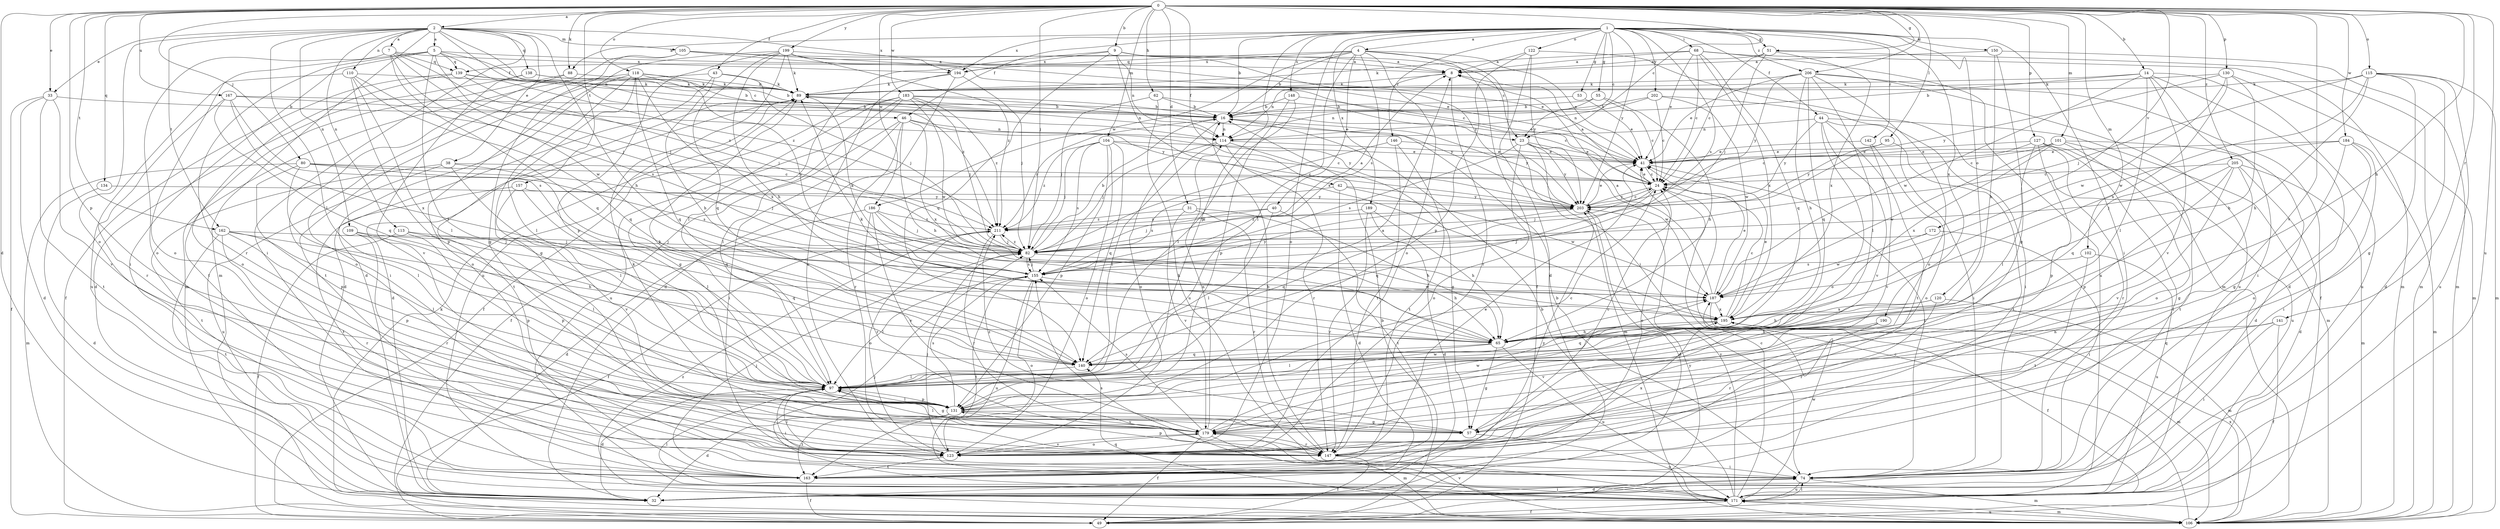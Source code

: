 strict digraph  {
0;
1;
2;
4;
5;
7;
8;
9;
14;
16;
23;
24;
31;
32;
33;
38;
40;
41;
42;
43;
44;
46;
49;
51;
53;
55;
57;
62;
65;
68;
74;
80;
82;
88;
89;
95;
97;
101;
102;
104;
105;
106;
109;
110;
113;
114;
115;
118;
120;
122;
123;
127;
130;
131;
134;
138;
139;
140;
141;
142;
146;
147;
148;
150;
155;
157;
162;
163;
167;
171;
172;
179;
183;
184;
186;
187;
189;
190;
194;
195;
199;
202;
203;
205;
206;
211;
0 -> 2  [label=a];
0 -> 9  [label=b];
0 -> 14  [label=b];
0 -> 23  [label=c];
0 -> 31  [label=d];
0 -> 32  [label=d];
0 -> 33  [label=e];
0 -> 42  [label=f];
0 -> 43  [label=f];
0 -> 51  [label=g];
0 -> 62  [label=h];
0 -> 65  [label=h];
0 -> 80  [label=j];
0 -> 82  [label=j];
0 -> 88  [label=k];
0 -> 95  [label=l];
0 -> 101  [label=m];
0 -> 102  [label=m];
0 -> 104  [label=m];
0 -> 115  [label=o];
0 -> 118  [label=o];
0 -> 127  [label=p];
0 -> 130  [label=p];
0 -> 131  [label=p];
0 -> 134  [label=q];
0 -> 141  [label=r];
0 -> 157  [label=t];
0 -> 162  [label=t];
0 -> 167  [label=u];
0 -> 171  [label=u];
0 -> 172  [label=v];
0 -> 179  [label=v];
0 -> 183  [label=w];
0 -> 184  [label=w];
0 -> 186  [label=w];
0 -> 199  [label=y];
0 -> 205  [label=z];
0 -> 206  [label=z];
1 -> 4  [label=a];
1 -> 16  [label=b];
1 -> 23  [label=c];
1 -> 44  [label=f];
1 -> 46  [label=f];
1 -> 51  [label=g];
1 -> 53  [label=g];
1 -> 55  [label=g];
1 -> 68  [label=i];
1 -> 74  [label=i];
1 -> 88  [label=k];
1 -> 120  [label=o];
1 -> 122  [label=o];
1 -> 123  [label=o];
1 -> 131  [label=p];
1 -> 142  [label=r];
1 -> 146  [label=r];
1 -> 148  [label=s];
1 -> 150  [label=s];
1 -> 155  [label=s];
1 -> 189  [label=x];
1 -> 190  [label=x];
1 -> 194  [label=x];
1 -> 202  [label=y];
1 -> 203  [label=y];
1 -> 206  [label=z];
2 -> 5  [label=a];
2 -> 7  [label=a];
2 -> 33  [label=e];
2 -> 38  [label=e];
2 -> 46  [label=f];
2 -> 65  [label=h];
2 -> 74  [label=i];
2 -> 97  [label=l];
2 -> 105  [label=m];
2 -> 106  [label=m];
2 -> 109  [label=n];
2 -> 110  [label=n];
2 -> 113  [label=n];
2 -> 114  [label=n];
2 -> 123  [label=o];
2 -> 138  [label=q];
2 -> 162  [label=t];
2 -> 194  [label=x];
4 -> 16  [label=b];
4 -> 40  [label=e];
4 -> 41  [label=e];
4 -> 49  [label=f];
4 -> 74  [label=i];
4 -> 97  [label=l];
4 -> 123  [label=o];
4 -> 139  [label=q];
4 -> 155  [label=s];
4 -> 186  [label=w];
4 -> 194  [label=x];
5 -> 8  [label=a];
5 -> 23  [label=c];
5 -> 74  [label=i];
5 -> 82  [label=j];
5 -> 97  [label=l];
5 -> 123  [label=o];
5 -> 139  [label=q];
5 -> 147  [label=r];
5 -> 211  [label=z];
7 -> 82  [label=j];
7 -> 123  [label=o];
7 -> 139  [label=q];
7 -> 140  [label=q];
7 -> 187  [label=w];
7 -> 194  [label=x];
7 -> 211  [label=z];
8 -> 89  [label=k];
8 -> 114  [label=n];
8 -> 147  [label=r];
9 -> 23  [label=c];
9 -> 97  [label=l];
9 -> 114  [label=n];
9 -> 140  [label=q];
9 -> 194  [label=x];
9 -> 195  [label=x];
9 -> 203  [label=y];
14 -> 16  [label=b];
14 -> 32  [label=d];
14 -> 74  [label=i];
14 -> 89  [label=k];
14 -> 97  [label=l];
14 -> 171  [label=u];
14 -> 179  [label=v];
14 -> 187  [label=w];
16 -> 114  [label=n];
16 -> 123  [label=o];
16 -> 203  [label=y];
16 -> 211  [label=z];
23 -> 41  [label=e];
23 -> 106  [label=m];
23 -> 123  [label=o];
23 -> 155  [label=s];
23 -> 187  [label=w];
23 -> 203  [label=y];
24 -> 8  [label=a];
24 -> 41  [label=e];
24 -> 82  [label=j];
24 -> 140  [label=q];
24 -> 203  [label=y];
31 -> 65  [label=h];
31 -> 147  [label=r];
31 -> 179  [label=v];
31 -> 211  [label=z];
32 -> 74  [label=i];
33 -> 16  [label=b];
33 -> 32  [label=d];
33 -> 49  [label=f];
33 -> 163  [label=t];
33 -> 179  [label=v];
38 -> 24  [label=c];
38 -> 97  [label=l];
38 -> 140  [label=q];
38 -> 163  [label=t];
38 -> 171  [label=u];
40 -> 82  [label=j];
40 -> 97  [label=l];
40 -> 163  [label=t];
40 -> 211  [label=z];
41 -> 24  [label=c];
41 -> 74  [label=i];
42 -> 32  [label=d];
42 -> 155  [label=s];
42 -> 187  [label=w];
42 -> 203  [label=y];
43 -> 32  [label=d];
43 -> 65  [label=h];
43 -> 82  [label=j];
43 -> 89  [label=k];
43 -> 163  [label=t];
44 -> 74  [label=i];
44 -> 106  [label=m];
44 -> 114  [label=n];
44 -> 123  [label=o];
44 -> 163  [label=t];
44 -> 179  [label=v];
44 -> 203  [label=y];
46 -> 49  [label=f];
46 -> 65  [label=h];
46 -> 74  [label=i];
46 -> 114  [label=n];
46 -> 147  [label=r];
46 -> 195  [label=x];
46 -> 203  [label=y];
49 -> 16  [label=b];
49 -> 203  [label=y];
51 -> 8  [label=a];
51 -> 24  [label=c];
51 -> 82  [label=j];
51 -> 106  [label=m];
51 -> 195  [label=x];
53 -> 16  [label=b];
53 -> 41  [label=e];
55 -> 16  [label=b];
55 -> 24  [label=c];
55 -> 65  [label=h];
55 -> 114  [label=n];
57 -> 24  [label=c];
57 -> 171  [label=u];
57 -> 211  [label=z];
62 -> 16  [label=b];
62 -> 24  [label=c];
62 -> 82  [label=j];
62 -> 171  [label=u];
65 -> 57  [label=g];
65 -> 89  [label=k];
65 -> 97  [label=l];
65 -> 140  [label=q];
65 -> 171  [label=u];
68 -> 8  [label=a];
68 -> 24  [label=c];
68 -> 41  [label=e];
68 -> 89  [label=k];
68 -> 106  [label=m];
68 -> 140  [label=q];
68 -> 171  [label=u];
68 -> 195  [label=x];
74 -> 16  [label=b];
74 -> 32  [label=d];
74 -> 106  [label=m];
74 -> 171  [label=u];
80 -> 24  [label=c];
80 -> 82  [label=j];
80 -> 97  [label=l];
80 -> 106  [label=m];
80 -> 131  [label=p];
80 -> 155  [label=s];
82 -> 8  [label=a];
82 -> 16  [label=b];
82 -> 65  [label=h];
82 -> 155  [label=s];
82 -> 211  [label=z];
88 -> 89  [label=k];
88 -> 123  [label=o];
88 -> 163  [label=t];
89 -> 16  [label=b];
89 -> 32  [label=d];
89 -> 114  [label=n];
89 -> 163  [label=t];
95 -> 41  [label=e];
95 -> 163  [label=t];
95 -> 203  [label=y];
97 -> 8  [label=a];
97 -> 32  [label=d];
97 -> 57  [label=g];
97 -> 74  [label=i];
97 -> 89  [label=k];
97 -> 131  [label=p];
101 -> 24  [label=c];
101 -> 32  [label=d];
101 -> 41  [label=e];
101 -> 123  [label=o];
101 -> 163  [label=t];
101 -> 187  [label=w];
101 -> 195  [label=x];
102 -> 155  [label=s];
102 -> 163  [label=t];
102 -> 171  [label=u];
104 -> 24  [label=c];
104 -> 41  [label=e];
104 -> 82  [label=j];
104 -> 123  [label=o];
104 -> 131  [label=p];
104 -> 140  [label=q];
104 -> 155  [label=s];
104 -> 211  [label=z];
105 -> 8  [label=a];
105 -> 24  [label=c];
105 -> 41  [label=e];
105 -> 57  [label=g];
105 -> 106  [label=m];
106 -> 24  [label=c];
106 -> 89  [label=k];
106 -> 140  [label=q];
106 -> 171  [label=u];
106 -> 179  [label=v];
106 -> 195  [label=x];
106 -> 211  [label=z];
109 -> 82  [label=j];
109 -> 97  [label=l];
109 -> 131  [label=p];
109 -> 147  [label=r];
110 -> 89  [label=k];
110 -> 97  [label=l];
110 -> 131  [label=p];
110 -> 140  [label=q];
110 -> 155  [label=s];
110 -> 171  [label=u];
113 -> 49  [label=f];
113 -> 82  [label=j];
113 -> 131  [label=p];
113 -> 140  [label=q];
114 -> 41  [label=e];
114 -> 57  [label=g];
114 -> 82  [label=j];
114 -> 97  [label=l];
114 -> 147  [label=r];
115 -> 32  [label=d];
115 -> 57  [label=g];
115 -> 65  [label=h];
115 -> 82  [label=j];
115 -> 89  [label=k];
115 -> 106  [label=m];
115 -> 171  [label=u];
115 -> 187  [label=w];
118 -> 57  [label=g];
118 -> 74  [label=i];
118 -> 89  [label=k];
118 -> 97  [label=l];
118 -> 123  [label=o];
118 -> 140  [label=q];
118 -> 155  [label=s];
118 -> 195  [label=x];
118 -> 211  [label=z];
120 -> 65  [label=h];
120 -> 106  [label=m];
120 -> 147  [label=r];
120 -> 195  [label=x];
122 -> 8  [label=a];
122 -> 32  [label=d];
122 -> 106  [label=m];
122 -> 131  [label=p];
122 -> 203  [label=y];
123 -> 82  [label=j];
123 -> 97  [label=l];
123 -> 163  [label=t];
123 -> 179  [label=v];
127 -> 24  [label=c];
127 -> 41  [label=e];
127 -> 74  [label=i];
127 -> 97  [label=l];
127 -> 131  [label=p];
127 -> 147  [label=r];
127 -> 171  [label=u];
130 -> 65  [label=h];
130 -> 89  [label=k];
130 -> 106  [label=m];
130 -> 187  [label=w];
130 -> 195  [label=x];
130 -> 203  [label=y];
131 -> 24  [label=c];
131 -> 32  [label=d];
131 -> 57  [label=g];
131 -> 97  [label=l];
131 -> 155  [label=s];
131 -> 163  [label=t];
131 -> 179  [label=v];
131 -> 187  [label=w];
134 -> 32  [label=d];
134 -> 203  [label=y];
138 -> 16  [label=b];
138 -> 32  [label=d];
138 -> 89  [label=k];
138 -> 179  [label=v];
139 -> 16  [label=b];
139 -> 49  [label=f];
139 -> 82  [label=j];
139 -> 89  [label=k];
139 -> 123  [label=o];
140 -> 97  [label=l];
141 -> 49  [label=f];
141 -> 65  [label=h];
141 -> 74  [label=i];
141 -> 140  [label=q];
142 -> 41  [label=e];
142 -> 123  [label=o];
142 -> 179  [label=v];
146 -> 41  [label=e];
146 -> 82  [label=j];
146 -> 147  [label=r];
146 -> 163  [label=t];
147 -> 16  [label=b];
147 -> 41  [label=e];
147 -> 49  [label=f];
147 -> 74  [label=i];
147 -> 131  [label=p];
147 -> 195  [label=x];
148 -> 16  [label=b];
148 -> 41  [label=e];
148 -> 97  [label=l];
148 -> 131  [label=p];
150 -> 8  [label=a];
150 -> 57  [label=g];
150 -> 65  [label=h];
150 -> 106  [label=m];
155 -> 82  [label=j];
155 -> 89  [label=k];
155 -> 97  [label=l];
155 -> 123  [label=o];
155 -> 163  [label=t];
155 -> 171  [label=u];
155 -> 187  [label=w];
155 -> 203  [label=y];
157 -> 97  [label=l];
157 -> 163  [label=t];
157 -> 179  [label=v];
157 -> 203  [label=y];
162 -> 65  [label=h];
162 -> 82  [label=j];
162 -> 97  [label=l];
162 -> 131  [label=p];
162 -> 147  [label=r];
162 -> 163  [label=t];
163 -> 41  [label=e];
163 -> 49  [label=f];
163 -> 82  [label=j];
163 -> 203  [label=y];
167 -> 16  [label=b];
167 -> 140  [label=q];
167 -> 147  [label=r];
167 -> 155  [label=s];
167 -> 195  [label=x];
167 -> 203  [label=y];
171 -> 16  [label=b];
171 -> 24  [label=c];
171 -> 49  [label=f];
171 -> 74  [label=i];
171 -> 82  [label=j];
171 -> 97  [label=l];
171 -> 106  [label=m];
171 -> 155  [label=s];
171 -> 187  [label=w];
171 -> 203  [label=y];
172 -> 74  [label=i];
172 -> 82  [label=j];
172 -> 187  [label=w];
179 -> 49  [label=f];
179 -> 89  [label=k];
179 -> 97  [label=l];
179 -> 106  [label=m];
179 -> 114  [label=n];
179 -> 123  [label=o];
179 -> 147  [label=r];
179 -> 155  [label=s];
179 -> 187  [label=w];
183 -> 16  [label=b];
183 -> 49  [label=f];
183 -> 57  [label=g];
183 -> 82  [label=j];
183 -> 97  [label=l];
183 -> 171  [label=u];
183 -> 187  [label=w];
183 -> 203  [label=y];
183 -> 211  [label=z];
184 -> 41  [label=e];
184 -> 57  [label=g];
184 -> 74  [label=i];
184 -> 106  [label=m];
184 -> 123  [label=o];
184 -> 140  [label=q];
186 -> 32  [label=d];
186 -> 65  [label=h];
186 -> 82  [label=j];
186 -> 147  [label=r];
186 -> 179  [label=v];
186 -> 211  [label=z];
187 -> 8  [label=a];
187 -> 41  [label=e];
187 -> 49  [label=f];
187 -> 195  [label=x];
189 -> 32  [label=d];
189 -> 65  [label=h];
189 -> 147  [label=r];
189 -> 211  [label=z];
190 -> 65  [label=h];
190 -> 147  [label=r];
190 -> 179  [label=v];
194 -> 32  [label=d];
194 -> 82  [label=j];
194 -> 89  [label=k];
194 -> 123  [label=o];
195 -> 24  [label=c];
195 -> 41  [label=e];
195 -> 65  [label=h];
195 -> 106  [label=m];
195 -> 140  [label=q];
199 -> 8  [label=a];
199 -> 32  [label=d];
199 -> 41  [label=e];
199 -> 65  [label=h];
199 -> 89  [label=k];
199 -> 131  [label=p];
199 -> 140  [label=q];
199 -> 171  [label=u];
199 -> 211  [label=z];
202 -> 16  [label=b];
202 -> 24  [label=c];
202 -> 74  [label=i];
202 -> 114  [label=n];
202 -> 187  [label=w];
203 -> 24  [label=c];
203 -> 32  [label=d];
203 -> 41  [label=e];
203 -> 140  [label=q];
203 -> 211  [label=z];
205 -> 24  [label=c];
205 -> 32  [label=d];
205 -> 57  [label=g];
205 -> 82  [label=j];
205 -> 106  [label=m];
205 -> 131  [label=p];
205 -> 179  [label=v];
206 -> 41  [label=e];
206 -> 49  [label=f];
206 -> 65  [label=h];
206 -> 89  [label=k];
206 -> 97  [label=l];
206 -> 123  [label=o];
206 -> 140  [label=q];
206 -> 171  [label=u];
206 -> 203  [label=y];
211 -> 49  [label=f];
211 -> 82  [label=j];
211 -> 123  [label=o];
211 -> 147  [label=r];
}
